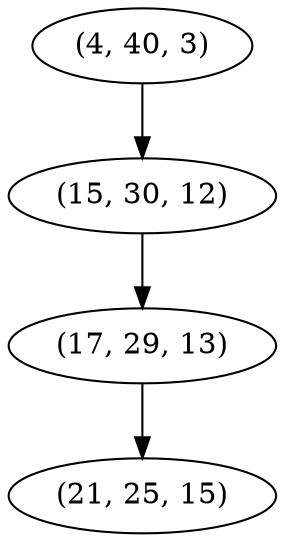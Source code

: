 digraph tree {
    "(4, 40, 3)";
    "(15, 30, 12)";
    "(17, 29, 13)";
    "(21, 25, 15)";
    "(4, 40, 3)" -> "(15, 30, 12)";
    "(15, 30, 12)" -> "(17, 29, 13)";
    "(17, 29, 13)" -> "(21, 25, 15)";
}
